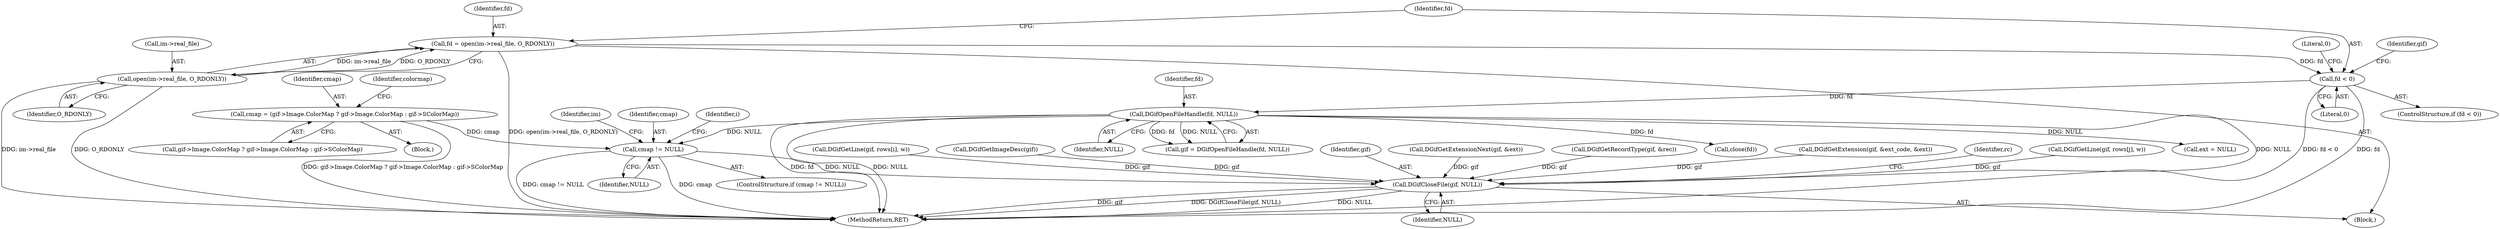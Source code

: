 digraph "0_enlightment_37a96801663b7b4cd3fbe56cc0eb8b6a17e766a8@pointer" {
"1000479" [label="(Call,cmap != NULL)"];
"1000457" [label="(Call,cmap = (gif->Image.ColorMap ? gif->Image.ColorMap : gif->SColorMap))"];
"1000189" [label="(Call,DGifOpenFileHandle(fd, NULL))"];
"1000182" [label="(Call,fd < 0)"];
"1000174" [label="(Call,fd = open(im->real_file, O_RDONLY))"];
"1000176" [label="(Call,open(im->real_file, O_RDONLY))"];
"1000770" [label="(Call,DGifCloseFile(gif, NULL))"];
"1000190" [label="(Identifier,fd)"];
"1000177" [label="(Call,im->real_file)"];
"1000338" [label="(Call,DGifGetLine(gif, rows[i], w))"];
"1000226" [label="(Call,DGifGetImageDesc(gif))"];
"1000770" [label="(Call,DGifCloseFile(gif, NULL))"];
"1000573" [label="(Identifier,im)"];
"1000186" [label="(Literal,0)"];
"1000480" [label="(Identifier,cmap)"];
"1000184" [label="(Literal,0)"];
"1000458" [label="(Identifier,cmap)"];
"1000115" [label="(Block,)"];
"1000182" [label="(Call,fd < 0)"];
"1000174" [label="(Call,fd = open(im->real_file, O_RDONLY))"];
"1000191" [label="(Identifier,NULL)"];
"1000187" [label="(Call,gif = DGifOpenFileHandle(fd, NULL))"];
"1000485" [label="(Identifier,i)"];
"1000771" [label="(Identifier,gif)"];
"1000183" [label="(Identifier,fd)"];
"1000392" [label="(Call,DGifGetExtensionNext(gif, &ext))"];
"1000457" [label="(Call,cmap = (gif->Image.ColorMap ? gif->Image.ColorMap : gif->SColorMap))"];
"1000207" [label="(Call,DGifGetRecordType(gif, &rec))"];
"1000189" [label="(Call,DGifOpenFileHandle(fd, NULL))"];
"1000176" [label="(Call,open(im->real_file, O_RDONLY))"];
"1000478" [label="(ControlStructure,if (cmap != NULL))"];
"1000775" [label="(MethodReturn,RET)"];
"1000358" [label="(Call,DGifGetExtension(gif, &ext_code, &ext))"];
"1000772" [label="(Identifier,NULL)"];
"1000774" [label="(Identifier,rc)"];
"1000175" [label="(Identifier,fd)"];
"1000196" [label="(Call,close(fd))"];
"1000479" [label="(Call,cmap != NULL)"];
"1000180" [label="(Identifier,O_RDONLY)"];
"1000450" [label="(Block,)"];
"1000355" [label="(Call,ext = NULL)"];
"1000188" [label="(Identifier,gif)"];
"1000474" [label="(Identifier,colormap)"];
"1000181" [label="(ControlStructure,if (fd < 0))"];
"1000481" [label="(Identifier,NULL)"];
"1000459" [label="(Call,gif->Image.ColorMap ? gif->Image.ColorMap : gif->SColorMap)"];
"1000320" [label="(Call,DGifGetLine(gif, rows[j], w))"];
"1000479" -> "1000478"  [label="AST: "];
"1000479" -> "1000481"  [label="CFG: "];
"1000480" -> "1000479"  [label="AST: "];
"1000481" -> "1000479"  [label="AST: "];
"1000485" -> "1000479"  [label="CFG: "];
"1000573" -> "1000479"  [label="CFG: "];
"1000479" -> "1000775"  [label="DDG: cmap != NULL"];
"1000479" -> "1000775"  [label="DDG: cmap"];
"1000457" -> "1000479"  [label="DDG: cmap"];
"1000189" -> "1000479"  [label="DDG: NULL"];
"1000479" -> "1000770"  [label="DDG: NULL"];
"1000457" -> "1000450"  [label="AST: "];
"1000457" -> "1000459"  [label="CFG: "];
"1000458" -> "1000457"  [label="AST: "];
"1000459" -> "1000457"  [label="AST: "];
"1000474" -> "1000457"  [label="CFG: "];
"1000457" -> "1000775"  [label="DDG: gif->Image.ColorMap ? gif->Image.ColorMap : gif->SColorMap"];
"1000189" -> "1000187"  [label="AST: "];
"1000189" -> "1000191"  [label="CFG: "];
"1000190" -> "1000189"  [label="AST: "];
"1000191" -> "1000189"  [label="AST: "];
"1000187" -> "1000189"  [label="CFG: "];
"1000189" -> "1000775"  [label="DDG: fd"];
"1000189" -> "1000775"  [label="DDG: NULL"];
"1000189" -> "1000187"  [label="DDG: fd"];
"1000189" -> "1000187"  [label="DDG: NULL"];
"1000182" -> "1000189"  [label="DDG: fd"];
"1000189" -> "1000196"  [label="DDG: fd"];
"1000189" -> "1000355"  [label="DDG: NULL"];
"1000189" -> "1000770"  [label="DDG: NULL"];
"1000182" -> "1000181"  [label="AST: "];
"1000182" -> "1000184"  [label="CFG: "];
"1000183" -> "1000182"  [label="AST: "];
"1000184" -> "1000182"  [label="AST: "];
"1000186" -> "1000182"  [label="CFG: "];
"1000188" -> "1000182"  [label="CFG: "];
"1000182" -> "1000775"  [label="DDG: fd < 0"];
"1000182" -> "1000775"  [label="DDG: fd"];
"1000174" -> "1000182"  [label="DDG: fd"];
"1000174" -> "1000115"  [label="AST: "];
"1000174" -> "1000176"  [label="CFG: "];
"1000175" -> "1000174"  [label="AST: "];
"1000176" -> "1000174"  [label="AST: "];
"1000183" -> "1000174"  [label="CFG: "];
"1000174" -> "1000775"  [label="DDG: open(im->real_file, O_RDONLY)"];
"1000176" -> "1000174"  [label="DDG: im->real_file"];
"1000176" -> "1000174"  [label="DDG: O_RDONLY"];
"1000176" -> "1000180"  [label="CFG: "];
"1000177" -> "1000176"  [label="AST: "];
"1000180" -> "1000176"  [label="AST: "];
"1000176" -> "1000775"  [label="DDG: O_RDONLY"];
"1000176" -> "1000775"  [label="DDG: im->real_file"];
"1000770" -> "1000115"  [label="AST: "];
"1000770" -> "1000772"  [label="CFG: "];
"1000771" -> "1000770"  [label="AST: "];
"1000772" -> "1000770"  [label="AST: "];
"1000774" -> "1000770"  [label="CFG: "];
"1000770" -> "1000775"  [label="DDG: DGifCloseFile(gif, NULL)"];
"1000770" -> "1000775"  [label="DDG: NULL"];
"1000770" -> "1000775"  [label="DDG: gif"];
"1000338" -> "1000770"  [label="DDG: gif"];
"1000226" -> "1000770"  [label="DDG: gif"];
"1000392" -> "1000770"  [label="DDG: gif"];
"1000207" -> "1000770"  [label="DDG: gif"];
"1000320" -> "1000770"  [label="DDG: gif"];
"1000358" -> "1000770"  [label="DDG: gif"];
}
